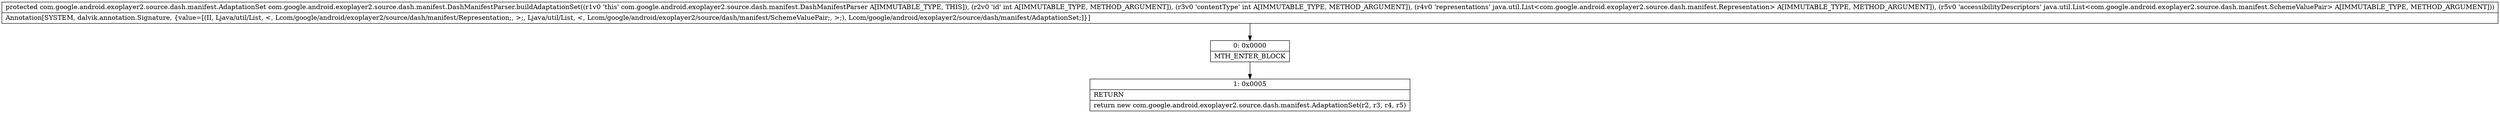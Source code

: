 digraph "CFG forcom.google.android.exoplayer2.source.dash.manifest.DashManifestParser.buildAdaptationSet(IILjava\/util\/List;Ljava\/util\/List;)Lcom\/google\/android\/exoplayer2\/source\/dash\/manifest\/AdaptationSet;" {
Node_0 [shape=record,label="{0\:\ 0x0000|MTH_ENTER_BLOCK\l}"];
Node_1 [shape=record,label="{1\:\ 0x0005|RETURN\l|return new com.google.android.exoplayer2.source.dash.manifest.AdaptationSet(r2, r3, r4, r5)\l}"];
MethodNode[shape=record,label="{protected com.google.android.exoplayer2.source.dash.manifest.AdaptationSet com.google.android.exoplayer2.source.dash.manifest.DashManifestParser.buildAdaptationSet((r1v0 'this' com.google.android.exoplayer2.source.dash.manifest.DashManifestParser A[IMMUTABLE_TYPE, THIS]), (r2v0 'id' int A[IMMUTABLE_TYPE, METHOD_ARGUMENT]), (r3v0 'contentType' int A[IMMUTABLE_TYPE, METHOD_ARGUMENT]), (r4v0 'representations' java.util.List\<com.google.android.exoplayer2.source.dash.manifest.Representation\> A[IMMUTABLE_TYPE, METHOD_ARGUMENT]), (r5v0 'accessibilityDescriptors' java.util.List\<com.google.android.exoplayer2.source.dash.manifest.SchemeValuePair\> A[IMMUTABLE_TYPE, METHOD_ARGUMENT]))  | Annotation[SYSTEM, dalvik.annotation.Signature, \{value=[(II, Ljava\/util\/List, \<, Lcom\/google\/android\/exoplayer2\/source\/dash\/manifest\/Representation;, \>;, Ljava\/util\/List, \<, Lcom\/google\/android\/exoplayer2\/source\/dash\/manifest\/SchemeValuePair;, \>;), Lcom\/google\/android\/exoplayer2\/source\/dash\/manifest\/AdaptationSet;]\}]\l}"];
MethodNode -> Node_0;
Node_0 -> Node_1;
}

